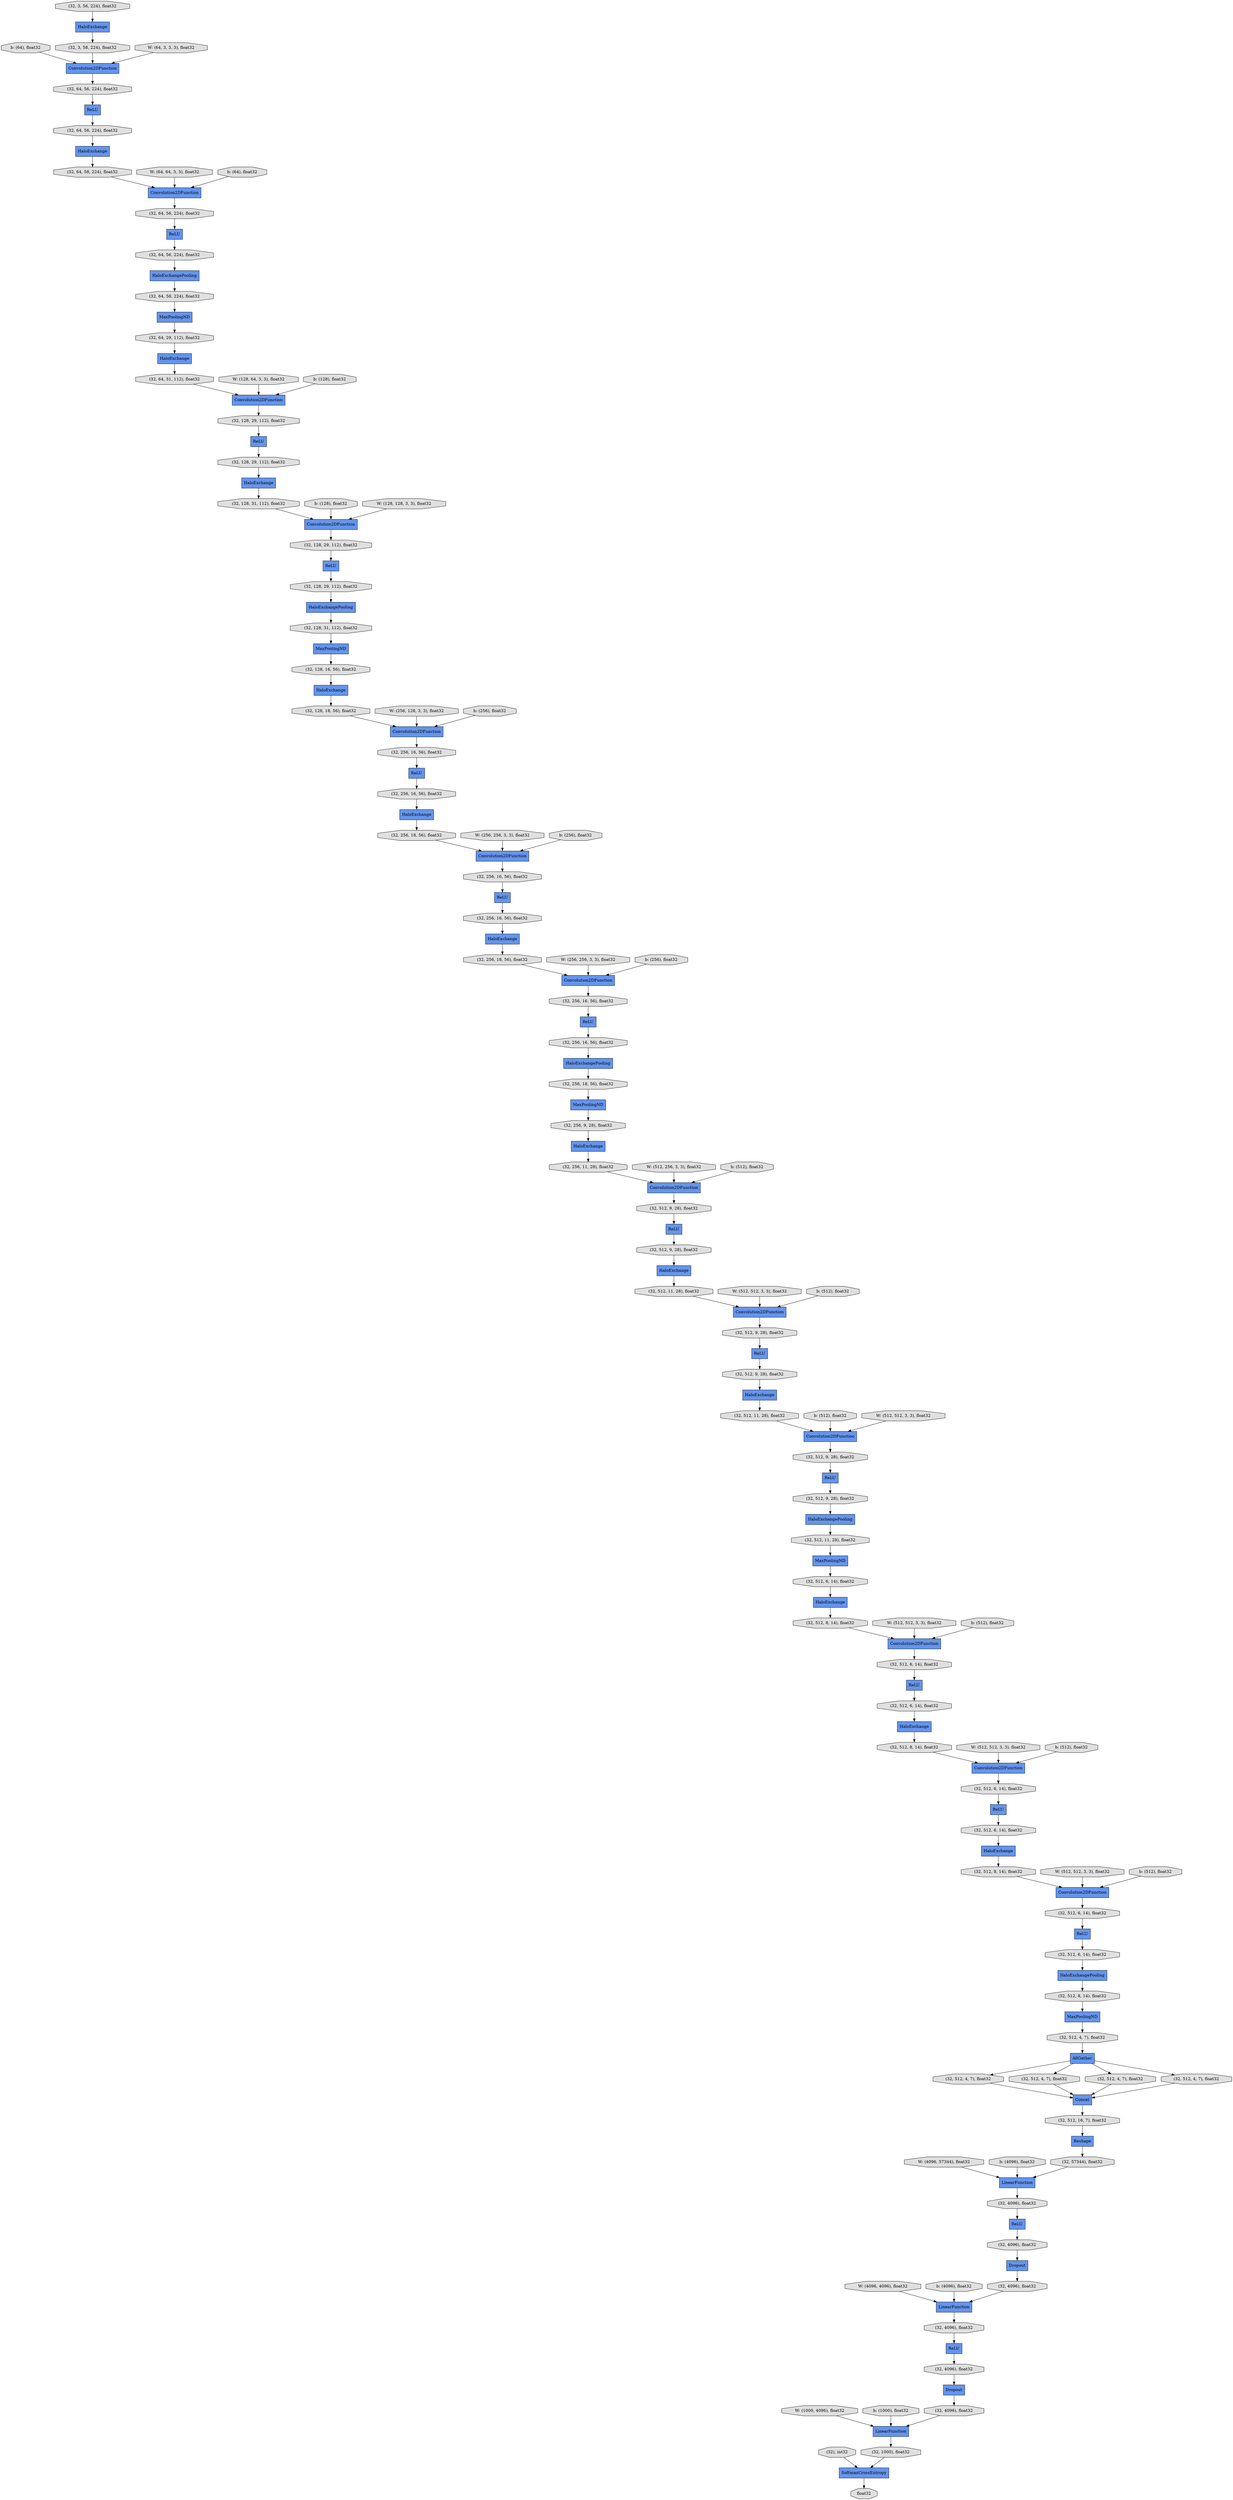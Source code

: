 digraph graphname{rankdir=TB;47808179273808 [label="(32, 512, 4, 7), float32",shape="octagon",fillcolor="#E0E0E0",style="filled"];47808130154576 [label="Convolution2DFunction",shape="record",fillcolor="#6495ED",style="filled"];47808179273872 [label="(32, 512, 4, 7), float32",shape="octagon",fillcolor="#E0E0E0",style="filled"];47808126320784 [label="Convolution2DFunction",shape="record",fillcolor="#6495ED",style="filled"];47808130154704 [label="ReLU",shape="record",fillcolor="#6495ED",style="filled"];47808178553104 [label="Convolution2DFunction",shape="record",fillcolor="#6495ED",style="filled"];47808179274128 [label="(32, 512, 4, 7), float32",shape="octagon",fillcolor="#E0E0E0",style="filled"];47808130154896 [label="HaloExchangePooling",shape="record",fillcolor="#6495ED",style="filled"];47808178553296 [label="ReLU",shape="record",fillcolor="#6495ED",style="filled"];47808179274192 [label="(32, 512, 4, 7), float32",shape="octagon",fillcolor="#E0E0E0",style="filled"];47808130154960 [label="Convolution2DFunction",shape="record",fillcolor="#6495ED",style="filled"];47808178553360 [label="HaloExchange",shape="record",fillcolor="#6495ED",style="filled"];47808178553424 [label="MaxPoolingND",shape="record",fillcolor="#6495ED",style="filled"];47808130155088 [label="HaloExchange",shape="record",fillcolor="#6495ED",style="filled"];47808179274384 [label="(32), int32",shape="octagon",fillcolor="#E0E0E0",style="filled"];47808178553488 [label="(32, 512, 8, 14), float32",shape="octagon",fillcolor="#E0E0E0",style="filled"];47808130155344 [label="(32, 512, 9, 28), float32",shape="octagon",fillcolor="#E0E0E0",style="filled"];47808179274640 [label="LinearFunction",shape="record",fillcolor="#6495ED",style="filled"];47808179274704 [label="(32, 512, 16, 7), float32",shape="octagon",fillcolor="#E0E0E0",style="filled"];47808178553808 [label="(32, 512, 9, 28), float32",shape="octagon",fillcolor="#E0E0E0",style="filled"];47808130155472 [label="(32, 512, 9, 28), float32",shape="octagon",fillcolor="#E0E0E0",style="filled"];47808178553872 [label="(32, 512, 6, 14), float32",shape="octagon",fillcolor="#E0E0E0",style="filled"];47808130155536 [label="HaloExchange",shape="record",fillcolor="#6495ED",style="filled"];47808178553936 [label="HaloExchange",shape="record",fillcolor="#6495ED",style="filled"];47808179127376 [label="HaloExchange",shape="record",fillcolor="#6495ED",style="filled"];47808178554000 [label="Convolution2DFunction",shape="record",fillcolor="#6495ED",style="filled"];47808130155728 [label="(32, 512, 9, 28), float32",shape="octagon",fillcolor="#E0E0E0",style="filled"];47808178554256 [label="ReLU",shape="record",fillcolor="#6495ED",style="filled"];47808130155920 [label="(32, 256, 18, 56), float32",shape="octagon",fillcolor="#E0E0E0",style="filled"];47808130123216 [label="(32, 512, 6, 14), float32",shape="octagon",fillcolor="#E0E0E0",style="filled"];47808130156048 [label="(32, 512, 9, 28), float32",shape="octagon",fillcolor="#E0E0E0",style="filled"];47808130123344 [label="(32, 512, 6, 14), float32",shape="octagon",fillcolor="#E0E0E0",style="filled"];47808130156112 [label="HaloExchange",shape="record",fillcolor="#6495ED",style="filled"];47808130123408 [label="AllGather",shape="record",fillcolor="#6495ED",style="filled"];47808130156176 [label="MaxPoolingND",shape="record",fillcolor="#6495ED",style="filled"];47808130156240 [label="(32, 256, 11, 28), float32",shape="octagon",fillcolor="#E0E0E0",style="filled"];47808179275536 [label="(32, 57344), float32",shape="octagon",fillcolor="#E0E0E0",style="filled"];47805965633296 [label="b: (64), float32",shape="octagon",fillcolor="#E0E0E0",style="filled"];47808178554768 [label="HaloExchangePooling",shape="record",fillcolor="#6495ED",style="filled"];47808179275856 [label="Dropout",shape="record",fillcolor="#6495ED",style="filled"];47808130123856 [label="(32, 512, 6, 14), float32",shape="octagon",fillcolor="#E0E0E0",style="filled"];47808130156688 [label="(32, 256, 16, 56), float32",shape="octagon",fillcolor="#E0E0E0",style="filled"];47808130123984 [label="(32, 512, 8, 14), float32",shape="octagon",fillcolor="#E0E0E0",style="filled"];47808130156752 [label="(32, 256, 9, 28), float32",shape="octagon",fillcolor="#E0E0E0",style="filled"];47808130156816 [label="ReLU",shape="record",fillcolor="#6495ED",style="filled"];47808179276112 [label="(32, 4096), float32",shape="octagon",fillcolor="#E0E0E0",style="filled"];47808130124112 [label="(32, 512, 6, 14), float32",shape="octagon",fillcolor="#E0E0E0",style="filled"];47808130156880 [label="(32, 256, 16, 56), float32",shape="octagon",fillcolor="#E0E0E0",style="filled"];47808179128656 [label="(32, 256, 18, 56), float32",shape="octagon",fillcolor="#E0E0E0",style="filled"];47808179128720 [label="ReLU",shape="record",fillcolor="#6495ED",style="filled"];47808179276240 [label="(32, 4096), float32",shape="octagon",fillcolor="#E0E0E0",style="filled"];47808130157008 [label="ReLU",shape="record",fillcolor="#6495ED",style="filled"];47808130124304 [label="(32, 512, 8, 14), float32",shape="octagon",fillcolor="#E0E0E0",style="filled"];47808179128912 [label="(32, 128, 31, 112), float32",shape="octagon",fillcolor="#E0E0E0",style="filled"];47808178571856 [label="(32, 3, 56, 224), float32",shape="octagon",fillcolor="#E0E0E0",style="filled"];47808130124432 [label="(32, 512, 8, 14), float32",shape="octagon",fillcolor="#E0E0E0",style="filled"];47808130157200 [label="(32, 512, 9, 28), float32",shape="octagon",fillcolor="#E0E0E0",style="filled"];47808179128976 [label="ReLU",shape="record",fillcolor="#6495ED",style="filled"];47808179129040 [label="MaxPoolingND",shape="record",fillcolor="#6495ED",style="filled"];47808130124560 [label="(32, 512, 4, 7), float32",shape="octagon",fillcolor="#E0E0E0",style="filled"];47808130157328 [label="Convolution2DFunction",shape="record",fillcolor="#6495ED",style="filled"];47808179129104 [label="(32, 256, 16, 56), float32",shape="octagon",fillcolor="#E0E0E0",style="filled"];47808130124624 [label="(32, 512, 6, 14), float32",shape="octagon",fillcolor="#E0E0E0",style="filled"];47808130157392 [label="(32, 256, 18, 56), float32",shape="octagon",fillcolor="#E0E0E0",style="filled"];47808179129168 [label="(32, 128, 29, 112), float32",shape="octagon",fillcolor="#E0E0E0",style="filled"];47808130157456 [label="(32, 512, 6, 14), float32",shape="octagon",fillcolor="#E0E0E0",style="filled"];47808179129296 [label="(32, 128, 31, 112), float32",shape="octagon",fillcolor="#E0E0E0",style="filled"];47808179276816 [label="(32, 4096), float32",shape="octagon",fillcolor="#E0E0E0",style="filled"];47808130124816 [label="Concat",shape="record",fillcolor="#6495ED",style="filled"];47808179129360 [label="HaloExchange",shape="record",fillcolor="#6495ED",style="filled"];47808130157648 [label="(32, 256, 16, 56), float32",shape="octagon",fillcolor="#E0E0E0",style="filled"];47808179129424 [label="Convolution2DFunction",shape="record",fillcolor="#6495ED",style="filled"];47808179129488 [label="HaloExchange",shape="record",fillcolor="#6495ED",style="filled"];47808179277072 [label="Dropout",shape="record",fillcolor="#6495ED",style="filled"];47808130157840 [label="(32, 512, 11, 28), float32",shape="octagon",fillcolor="#E0E0E0",style="filled"];47808179129616 [label="(32, 128, 16, 56), float32",shape="octagon",fillcolor="#E0E0E0",style="filled"];47808178572560 [label="Convolution2DFunction",shape="record",fillcolor="#6495ED",style="filled"];47808179277136 [label="(32, 4096), float32",shape="octagon",fillcolor="#E0E0E0",style="filled"];47808130157904 [label="(32, 512, 11, 28), float32",shape="octagon",fillcolor="#E0E0E0",style="filled"];47808179129680 [label="(32, 128, 29, 112), float32",shape="octagon",fillcolor="#E0E0E0",style="filled"];47808178572688 [label="ReLU",shape="record",fillcolor="#6495ED",style="filled"];47808130158032 [label="(32, 512, 11, 28), float32",shape="octagon",fillcolor="#E0E0E0",style="filled"];47808179129808 [label="Convolution2DFunction",shape="record",fillcolor="#6495ED",style="filled"];47808179129872 [label="(32, 128, 18, 56), float32",shape="octagon",fillcolor="#E0E0E0",style="filled"];47808130125392 [label="ReLU",shape="record",fillcolor="#6495ED",style="filled"];47808179129936 [label="(32, 128, 29, 112), float32",shape="octagon",fillcolor="#E0E0E0",style="filled"];47808179277456 [label="LinearFunction",shape="record",fillcolor="#6495ED",style="filled"];47808179277520 [label="(32, 4096), float32",shape="octagon",fillcolor="#E0E0E0",style="filled"];47808179130064 [label="(32, 256, 16, 56), float32",shape="octagon",fillcolor="#E0E0E0",style="filled"];47808178573008 [label="HaloExchangePooling",shape="record",fillcolor="#6495ED",style="filled"];47808179130128 [label="HaloExchangePooling",shape="record",fillcolor="#6495ED",style="filled"];47808130158352 [label="(32, 256, 16, 56), float32",shape="octagon",fillcolor="#E0E0E0",style="filled"];47808130187216 [label="(32, 64, 58, 224), float32",shape="octagon",fillcolor="#E0E0E0",style="filled"];47808178573072 [label="HaloExchange",shape="record",fillcolor="#6495ED",style="filled"];47808130125712 [label="LinearFunction",shape="record",fillcolor="#6495ED",style="filled"];47808130158480 [label="Convolution2DFunction",shape="record",fillcolor="#6495ED",style="filled"];47808179130320 [label="ReLU",shape="record",fillcolor="#6495ED",style="filled"];47808130183248 [label="ReLU",shape="record",fillcolor="#6495ED",style="filled"];47808179286224 [label="(32, 4096), float32",shape="octagon",fillcolor="#E0E0E0",style="filled"];47806072713424 [label="W: (1000, 4096), float32",shape="octagon",fillcolor="#E0E0E0",style="filled"];47806072688848 [label="b: (128), float32",shape="octagon",fillcolor="#E0E0E0",style="filled"];47808130183440 [label="(32, 3, 58, 224), float32",shape="octagon",fillcolor="#E0E0E0",style="filled"];47806072705424 [label="b: (512), float32",shape="octagon",fillcolor="#E0E0E0",style="filled"];47808130183568 [label="HaloExchange",shape="record",fillcolor="#6495ED",style="filled"];47808130183632 [label="(32, 64, 31, 112), float32",shape="octagon",fillcolor="#E0E0E0",style="filled"];47808179286544 [label="(32, 1000), float32",shape="octagon",fillcolor="#E0E0E0",style="filled"];47806072689168 [label="W: (256, 128, 3, 3), float32",shape="octagon",fillcolor="#E0E0E0",style="filled"];47808130183696 [label="HaloExchange",shape="record",fillcolor="#6495ED",style="filled"];47806072713808 [label="b: (1000), float32",shape="octagon",fillcolor="#E0E0E0",style="filled"];47806072705744 [label="W: (512, 512, 3, 3), float32",shape="octagon",fillcolor="#E0E0E0",style="filled"];47808179286800 [label="float32",shape="octagon",fillcolor="#E0E0E0",style="filled"];47808178631504 [label="SoftmaxCrossEntropy",shape="record",fillcolor="#6495ED",style="filled"];47806072689552 [label="b: (256), float32",shape="octagon",fillcolor="#E0E0E0",style="filled"];47806072706128 [label="b: (512), float32",shape="octagon",fillcolor="#E0E0E0",style="filled"];47808130184272 [label="(32, 64, 58, 224), float32",shape="octagon",fillcolor="#E0E0E0",style="filled"];47808130184336 [label="(32, 128, 29, 112), float32",shape="octagon",fillcolor="#E0E0E0",style="filled"];47806072689872 [label="W: (256, 256, 3, 3), float32",shape="octagon",fillcolor="#E0E0E0",style="filled"];47808130184400 [label="(32, 64, 29, 112), float32",shape="octagon",fillcolor="#E0E0E0",style="filled"];47806072706448 [label="W: (512, 512, 3, 3), float32",shape="octagon",fillcolor="#E0E0E0",style="filled"];47806072690256 [label="b: (256), float32",shape="octagon",fillcolor="#E0E0E0",style="filled"];47808130184848 [label="Convolution2DFunction",shape="record",fillcolor="#6495ED",style="filled"];47806072706832 [label="b: (512), float32",shape="octagon",fillcolor="#E0E0E0",style="filled"];47808130184976 [label="(32, 64, 56, 224), float32",shape="octagon",fillcolor="#E0E0E0",style="filled"];47806072690576 [label="W: (256, 256, 3, 3), float32",shape="octagon",fillcolor="#E0E0E0",style="filled"];47808178632592 [label="HaloExchange",shape="record",fillcolor="#6495ED",style="filled"];47806072707152 [label="W: (512, 512, 3, 3), float32",shape="octagon",fillcolor="#E0E0E0",style="filled"];47808130185296 [label="(32, 64, 56, 224), float32",shape="octagon",fillcolor="#E0E0E0",style="filled"];47808130185360 [label="MaxPoolingND",shape="record",fillcolor="#6495ED",style="filled"];47808178608272 [label="ReLU",shape="record",fillcolor="#6495ED",style="filled"];47804572195024 [label="ReLU",shape="record",fillcolor="#6495ED",style="filled"];47806072690960 [label="b: (256), float32",shape="octagon",fillcolor="#E0E0E0",style="filled"];47808130185488 [label="(32, 64, 56, 224), float32",shape="octagon",fillcolor="#E0E0E0",style="filled"];47806072707536 [label="b: (512), float32",shape="octagon",fillcolor="#E0E0E0",style="filled"];47808130185680 [label="(32, 64, 56, 224), float32",shape="octagon",fillcolor="#E0E0E0",style="filled"];47808130185744 [label="HaloExchangePooling",shape="record",fillcolor="#6495ED",style="filled"];47806072617488 [label="W: (64, 64, 3, 3), float32",shape="octagon",fillcolor="#E0E0E0",style="filled"];47806072691280 [label="W: (512, 256, 3, 3), float32",shape="octagon",fillcolor="#E0E0E0",style="filled"];47808130185872 [label="MaxPoolingND",shape="record",fillcolor="#6495ED",style="filled"];47806072707856 [label="W: (4096, 57344), float32",shape="octagon",fillcolor="#E0E0E0",style="filled"];47808130186000 [label="Reshape",shape="record",fillcolor="#6495ED",style="filled"];47806072617808 [label="b: (64), float32",shape="octagon",fillcolor="#E0E0E0",style="filled"];47808130186128 [label="HaloExchange",shape="record",fillcolor="#6495ED",style="filled"];47806072691664 [label="b: (512), float32",shape="octagon",fillcolor="#E0E0E0",style="filled"];47806072708176 [label="b: (4096), float32",shape="octagon",fillcolor="#E0E0E0",style="filled"];47806072618128 [label="W: (128, 64, 3, 3), float32",shape="octagon",fillcolor="#E0E0E0",style="filled"];47808130186448 [label="ReLU",shape="record",fillcolor="#6495ED",style="filled"];47806072691984 [label="W: (512, 512, 3, 3), float32",shape="octagon",fillcolor="#E0E0E0",style="filled"];47808130186512 [label="Convolution2DFunction",shape="record",fillcolor="#6495ED",style="filled"];47806072708496 [label="W: (4096, 4096), float32",shape="octagon",fillcolor="#E0E0E0",style="filled"];47806072618448 [label="b: (128), float32",shape="octagon",fillcolor="#E0E0E0",style="filled"];47806072692368 [label="b: (512), float32",shape="octagon",fillcolor="#E0E0E0",style="filled"];47808130186896 [label="ReLU",shape="record",fillcolor="#6495ED",style="filled"];47805969972880 [label="W: (64, 3, 3, 3), float32",shape="octagon",fillcolor="#E0E0E0",style="filled"];47806072618768 [label="W: (128, 128, 3, 3), float32",shape="octagon",fillcolor="#E0E0E0",style="filled"];47806072708944 [label="b: (4096), float32",shape="octagon",fillcolor="#E0E0E0",style="filled"];47808130187152 [label="Convolution2DFunction",shape="record",fillcolor="#6495ED",style="filled"];47806072692688 [label="W: (512, 512, 3, 3), float32",shape="octagon",fillcolor="#E0E0E0",style="filled"];47806072691984 -> 47808130154576;47808178553424 -> 47808130124560;47806072706128 -> 47808178553104;47808179129296 -> 47808130184848;47808178573008 -> 47808130184272;47806072708176 -> 47808130125712;47808178553872 -> 47808130156112;47806072707856 -> 47808130125712;47808179127376 -> 47808179128656;47808130154704 -> 47808130157200;47808179129936 -> 47808130183696;47806072708944 -> 47808179274640;47808179129808 -> 47808130158352;47808130156240 -> 47808130158480;47806072705744 -> 47808178553104;47808126320784 -> 47808130185488;47808130124304 -> 47808130154960;47808130154576 -> 47808130156048;47808130156752 -> 47808179129488;47808130184336 -> 47808130183248;47808179273872 -> 47808130124816;47808130183248 -> 47808179129936;47808178572688 -> 47808130184976;47808178573072 -> 47808130187216;47808130124432 -> 47808178554000;47805969972880 -> 47808126320784;47808179275536 -> 47808130125712;47808179286224 -> 47808179277456;47806072713424 -> 47808179277456;47808130155728 -> 47808179128976;47808130187216 -> 47808178572560;47804572195024 -> 47808179277520;47808130156816 -> 47808178553808;47808130156880 -> 47808179129360;47806072689168 -> 47808130186512;47808130123408 -> 47808179274192;47808130157904 -> 47808130154576;47808178553808 -> 47808130154896;47808178631504 -> 47808179286800;47808130154960 -> 47808130123856;47808130186448 -> 47808179129168;47806072713808 -> 47808179277456;47808179274704 -> 47808130186000;47808130156112 -> 47808178553488;47808178572560 -> 47808130185296;47808130184400 -> 47808130186128;47808130123984 -> 47808178553424;47808130124624 -> 47808178553936;47808130156688 -> 47808179130128;47808130125392 -> 47808179276240;47808130157008 -> 47808130123344;47808130187152 -> 47808130184336;47808130124112 -> 47808178554256;47808179128912 -> 47808130185360;47808179129040 -> 47808130156752;47808179274384 -> 47808178631504;47808179129168 -> 47808130185744;47808178553296 -> 47808130124624;47808130183568 -> 47808179129872;47808130125712 -> 47808179276112;47808178554256 -> 47808130123216;47808130185872 -> 47808130184400;47806072689552 -> 47808130186512;47808130157328 -> 47808130155472;47808130157392 -> 47808179129808;47808178553488 -> 47808178553104;47808179129616 -> 47808130183568;47808179277136 -> 47804572195024;47808130158032 -> 47808130157328;47806072690576 -> 47808179129808;47808130185488 -> 47808178608272;47808130183440 -> 47808126320784;47806072689872 -> 47808179129424;47808178553104 -> 47808130157456;47808130157200 -> 47808130155088;47808130183632 -> 47808130187152;47808179276240 -> 47808179275856;47808130155536 -> 47808130157904;47808179129488 -> 47808130156240;47806072706832 -> 47808178554000;47808130123216 -> 47808178553360;47808130158480 -> 47808130155728;47808178608272 -> 47808130185680;47808179277072 -> 47808179286224;47808179129360 -> 47808130157392;47808179129104 -> 47808179127376;47808130154896 -> 47808130157840;47808179129424 -> 47808130157648;47806072618768 -> 47808130184848;47808130156048 -> 47808130154704;47808179128976 -> 47808130155344;47808179277520 -> 47808179277072;47806072691280 -> 47808130158480;47808179274640 -> 47808179277136;47808130186512 -> 47808179130064;47806072618448 -> 47808130187152;47808130123856 -> 47808130157008;47806072618128 -> 47808130187152;47808179286544 -> 47808178631504;47806072692688 -> 47808130157328;47808179276816 -> 47808179274640;47808130157840 -> 47808130156176;47806072690256 -> 47808179129424;47805965633296 -> 47808126320784;47808130158352 -> 47808179130320;47806072690960 -> 47808179129808;47808178632592 -> 47808130183440;47808178554768 -> 47808130123984;47808179274128 -> 47808130124816;47808179273808 -> 47808130124816;47808130123408 -> 47808179273808;47806072691664 -> 47808130158480;47808179128720 -> 47808130156880;47806072617808 -> 47808178572560;47808130185680 -> 47808178573072;47808130124560 -> 47808130123408;47806072707536 -> 47808130154960;47808130185744 -> 47808179128912;47808130186896 -> 47808179129104;47808179130064 -> 47808130186896;47808178553360 -> 47808130124304;47808130186000 -> 47808179275536;47806072706448 -> 47808178554000;47808130155344 -> 47808130155536;47808130155920 -> 47808179129040;47808179276112 -> 47808130125392;47808130184976 -> 47808178573008;47808130155088 -> 47808130158032;47808179129680 -> 47808130186448;47808178553936 -> 47808130124432;47808130184272 -> 47808130185872;47808130156176 -> 47808178553872;47808179129872 -> 47808130186512;47808179274192 -> 47808130124816;47808178571856 -> 47808178632592;47808179130128 -> 47808130155920;47808130124816 -> 47808179274704;47806072707152 -> 47808130154960;47808179277456 -> 47808179286544;47806072705424 -> 47808130157328;47808130184848 -> 47808179129680;47808130123408 -> 47808179273872;47808179275856 -> 47808179276816;47806072692368 -> 47808130154576;47806072688848 -> 47808130184848;47808130183696 -> 47808179129296;47808130157456 -> 47808178553296;47808130155472 -> 47808130156816;47808130186128 -> 47808130183632;47808178554000 -> 47808130124112;47808179130320 -> 47808130156688;47806072708496 -> 47808179274640;47806072617488 -> 47808178572560;47808130123344 -> 47808178554768;47808130157648 -> 47808179128720;47808130185296 -> 47808178572688;47808179128656 -> 47808179129424;47808130185360 -> 47808179129616;47808130123408 -> 47808179274128;}